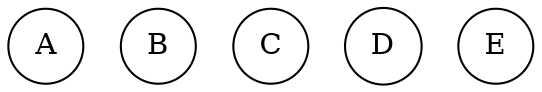 Graph G017 {
  A [shape=circle];
  B [shape=circle];
  C [shape=circle];
  D [shape=circle];
  E [shape=circle];
}
